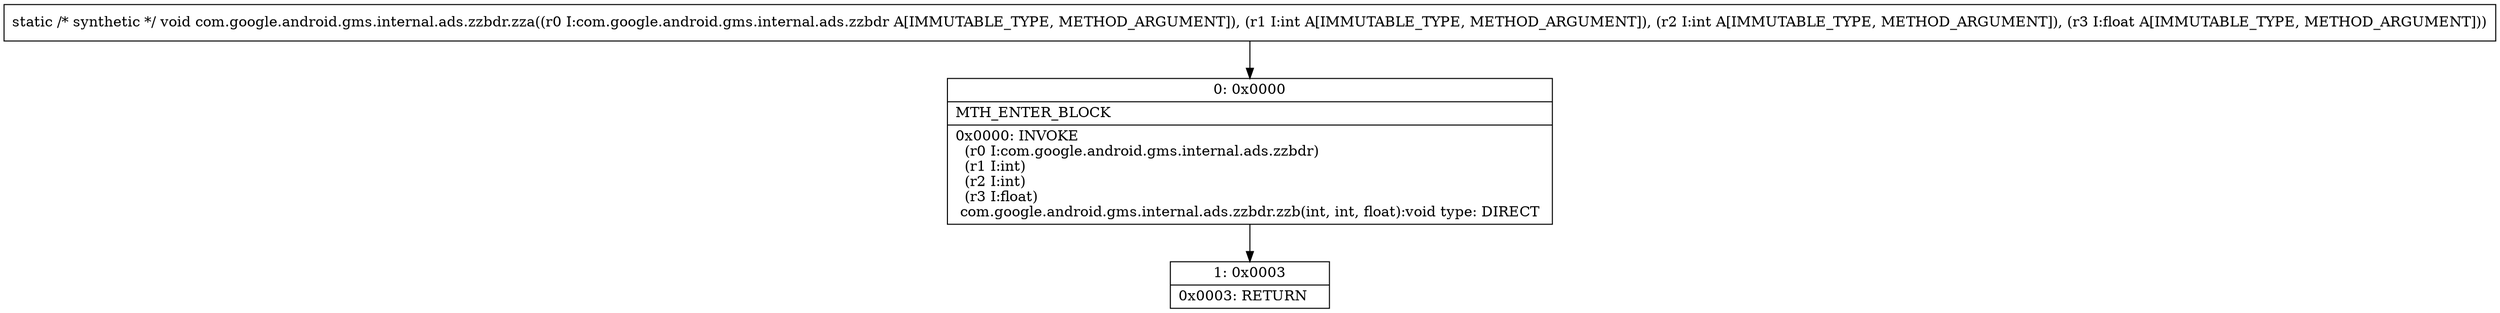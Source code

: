 digraph "CFG forcom.google.android.gms.internal.ads.zzbdr.zza(Lcom\/google\/android\/gms\/internal\/ads\/zzbdr;IIF)V" {
Node_0 [shape=record,label="{0\:\ 0x0000|MTH_ENTER_BLOCK\l|0x0000: INVOKE  \l  (r0 I:com.google.android.gms.internal.ads.zzbdr)\l  (r1 I:int)\l  (r2 I:int)\l  (r3 I:float)\l com.google.android.gms.internal.ads.zzbdr.zzb(int, int, float):void type: DIRECT \l}"];
Node_1 [shape=record,label="{1\:\ 0x0003|0x0003: RETURN   \l}"];
MethodNode[shape=record,label="{static \/* synthetic *\/ void com.google.android.gms.internal.ads.zzbdr.zza((r0 I:com.google.android.gms.internal.ads.zzbdr A[IMMUTABLE_TYPE, METHOD_ARGUMENT]), (r1 I:int A[IMMUTABLE_TYPE, METHOD_ARGUMENT]), (r2 I:int A[IMMUTABLE_TYPE, METHOD_ARGUMENT]), (r3 I:float A[IMMUTABLE_TYPE, METHOD_ARGUMENT])) }"];
MethodNode -> Node_0;
Node_0 -> Node_1;
}

